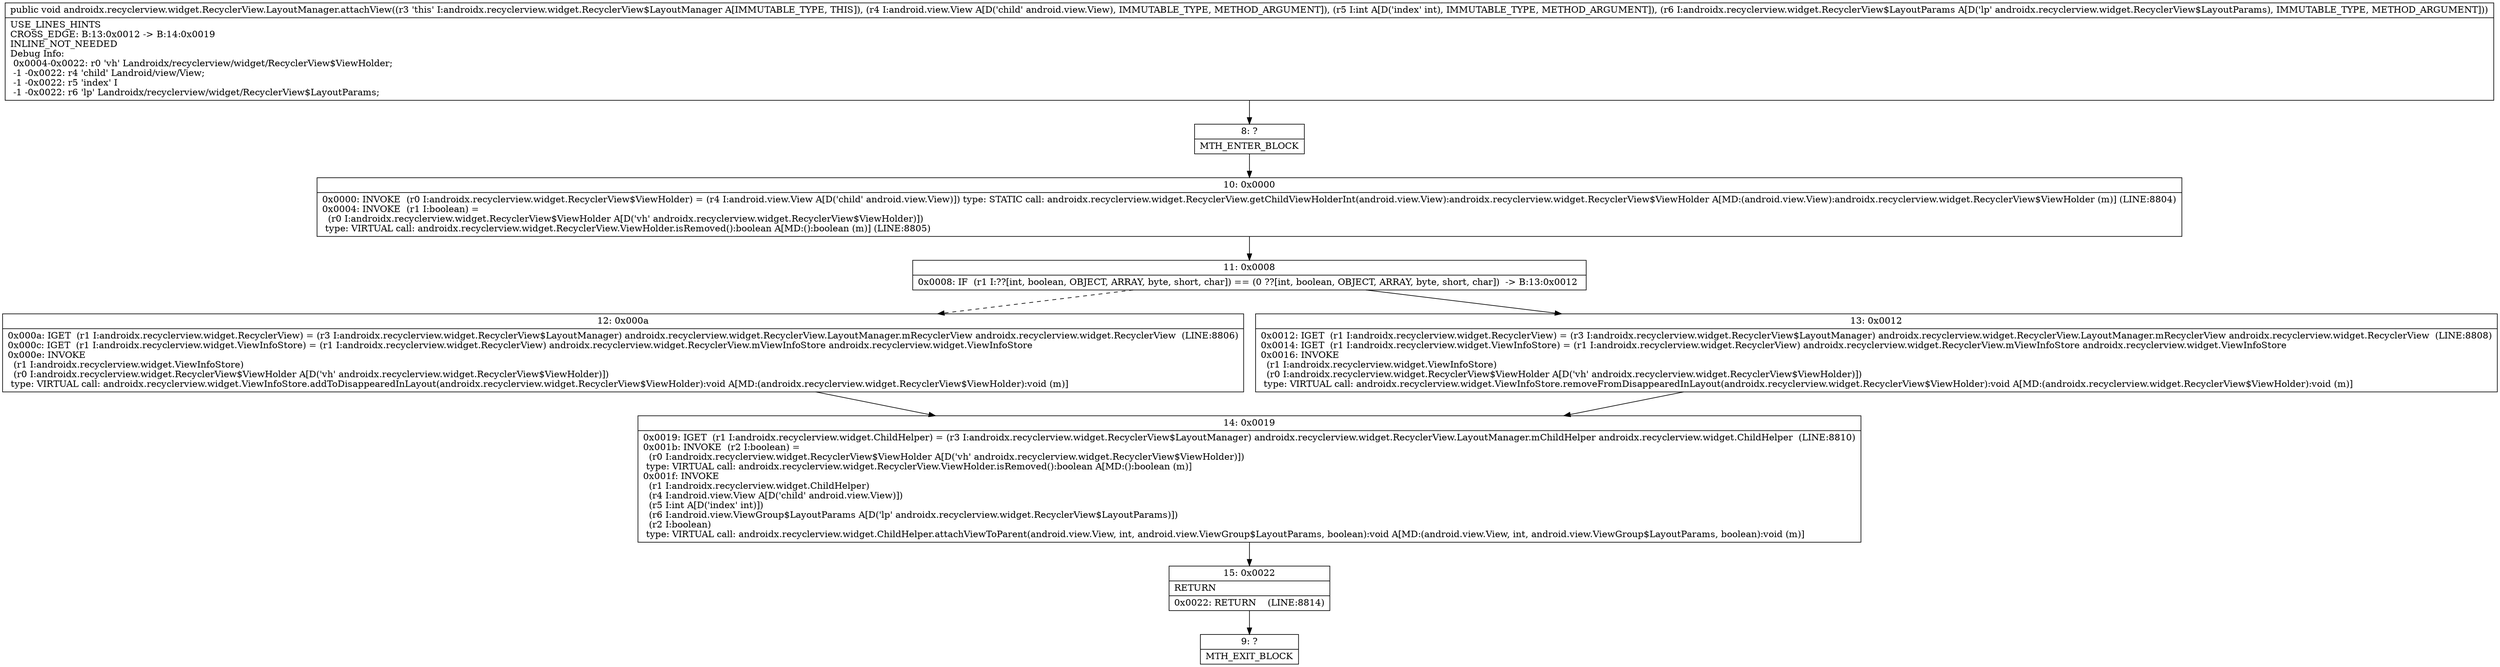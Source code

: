 digraph "CFG forandroidx.recyclerview.widget.RecyclerView.LayoutManager.attachView(Landroid\/view\/View;ILandroidx\/recyclerview\/widget\/RecyclerView$LayoutParams;)V" {
Node_8 [shape=record,label="{8\:\ ?|MTH_ENTER_BLOCK\l}"];
Node_10 [shape=record,label="{10\:\ 0x0000|0x0000: INVOKE  (r0 I:androidx.recyclerview.widget.RecyclerView$ViewHolder) = (r4 I:android.view.View A[D('child' android.view.View)]) type: STATIC call: androidx.recyclerview.widget.RecyclerView.getChildViewHolderInt(android.view.View):androidx.recyclerview.widget.RecyclerView$ViewHolder A[MD:(android.view.View):androidx.recyclerview.widget.RecyclerView$ViewHolder (m)] (LINE:8804)\l0x0004: INVOKE  (r1 I:boolean) = \l  (r0 I:androidx.recyclerview.widget.RecyclerView$ViewHolder A[D('vh' androidx.recyclerview.widget.RecyclerView$ViewHolder)])\l type: VIRTUAL call: androidx.recyclerview.widget.RecyclerView.ViewHolder.isRemoved():boolean A[MD:():boolean (m)] (LINE:8805)\l}"];
Node_11 [shape=record,label="{11\:\ 0x0008|0x0008: IF  (r1 I:??[int, boolean, OBJECT, ARRAY, byte, short, char]) == (0 ??[int, boolean, OBJECT, ARRAY, byte, short, char])  \-\> B:13:0x0012 \l}"];
Node_12 [shape=record,label="{12\:\ 0x000a|0x000a: IGET  (r1 I:androidx.recyclerview.widget.RecyclerView) = (r3 I:androidx.recyclerview.widget.RecyclerView$LayoutManager) androidx.recyclerview.widget.RecyclerView.LayoutManager.mRecyclerView androidx.recyclerview.widget.RecyclerView  (LINE:8806)\l0x000c: IGET  (r1 I:androidx.recyclerview.widget.ViewInfoStore) = (r1 I:androidx.recyclerview.widget.RecyclerView) androidx.recyclerview.widget.RecyclerView.mViewInfoStore androidx.recyclerview.widget.ViewInfoStore \l0x000e: INVOKE  \l  (r1 I:androidx.recyclerview.widget.ViewInfoStore)\l  (r0 I:androidx.recyclerview.widget.RecyclerView$ViewHolder A[D('vh' androidx.recyclerview.widget.RecyclerView$ViewHolder)])\l type: VIRTUAL call: androidx.recyclerview.widget.ViewInfoStore.addToDisappearedInLayout(androidx.recyclerview.widget.RecyclerView$ViewHolder):void A[MD:(androidx.recyclerview.widget.RecyclerView$ViewHolder):void (m)]\l}"];
Node_14 [shape=record,label="{14\:\ 0x0019|0x0019: IGET  (r1 I:androidx.recyclerview.widget.ChildHelper) = (r3 I:androidx.recyclerview.widget.RecyclerView$LayoutManager) androidx.recyclerview.widget.RecyclerView.LayoutManager.mChildHelper androidx.recyclerview.widget.ChildHelper  (LINE:8810)\l0x001b: INVOKE  (r2 I:boolean) = \l  (r0 I:androidx.recyclerview.widget.RecyclerView$ViewHolder A[D('vh' androidx.recyclerview.widget.RecyclerView$ViewHolder)])\l type: VIRTUAL call: androidx.recyclerview.widget.RecyclerView.ViewHolder.isRemoved():boolean A[MD:():boolean (m)]\l0x001f: INVOKE  \l  (r1 I:androidx.recyclerview.widget.ChildHelper)\l  (r4 I:android.view.View A[D('child' android.view.View)])\l  (r5 I:int A[D('index' int)])\l  (r6 I:android.view.ViewGroup$LayoutParams A[D('lp' androidx.recyclerview.widget.RecyclerView$LayoutParams)])\l  (r2 I:boolean)\l type: VIRTUAL call: androidx.recyclerview.widget.ChildHelper.attachViewToParent(android.view.View, int, android.view.ViewGroup$LayoutParams, boolean):void A[MD:(android.view.View, int, android.view.ViewGroup$LayoutParams, boolean):void (m)]\l}"];
Node_15 [shape=record,label="{15\:\ 0x0022|RETURN\l|0x0022: RETURN    (LINE:8814)\l}"];
Node_9 [shape=record,label="{9\:\ ?|MTH_EXIT_BLOCK\l}"];
Node_13 [shape=record,label="{13\:\ 0x0012|0x0012: IGET  (r1 I:androidx.recyclerview.widget.RecyclerView) = (r3 I:androidx.recyclerview.widget.RecyclerView$LayoutManager) androidx.recyclerview.widget.RecyclerView.LayoutManager.mRecyclerView androidx.recyclerview.widget.RecyclerView  (LINE:8808)\l0x0014: IGET  (r1 I:androidx.recyclerview.widget.ViewInfoStore) = (r1 I:androidx.recyclerview.widget.RecyclerView) androidx.recyclerview.widget.RecyclerView.mViewInfoStore androidx.recyclerview.widget.ViewInfoStore \l0x0016: INVOKE  \l  (r1 I:androidx.recyclerview.widget.ViewInfoStore)\l  (r0 I:androidx.recyclerview.widget.RecyclerView$ViewHolder A[D('vh' androidx.recyclerview.widget.RecyclerView$ViewHolder)])\l type: VIRTUAL call: androidx.recyclerview.widget.ViewInfoStore.removeFromDisappearedInLayout(androidx.recyclerview.widget.RecyclerView$ViewHolder):void A[MD:(androidx.recyclerview.widget.RecyclerView$ViewHolder):void (m)]\l}"];
MethodNode[shape=record,label="{public void androidx.recyclerview.widget.RecyclerView.LayoutManager.attachView((r3 'this' I:androidx.recyclerview.widget.RecyclerView$LayoutManager A[IMMUTABLE_TYPE, THIS]), (r4 I:android.view.View A[D('child' android.view.View), IMMUTABLE_TYPE, METHOD_ARGUMENT]), (r5 I:int A[D('index' int), IMMUTABLE_TYPE, METHOD_ARGUMENT]), (r6 I:androidx.recyclerview.widget.RecyclerView$LayoutParams A[D('lp' androidx.recyclerview.widget.RecyclerView$LayoutParams), IMMUTABLE_TYPE, METHOD_ARGUMENT]))  | USE_LINES_HINTS\lCROSS_EDGE: B:13:0x0012 \-\> B:14:0x0019\lINLINE_NOT_NEEDED\lDebug Info:\l  0x0004\-0x0022: r0 'vh' Landroidx\/recyclerview\/widget\/RecyclerView$ViewHolder;\l  \-1 \-0x0022: r4 'child' Landroid\/view\/View;\l  \-1 \-0x0022: r5 'index' I\l  \-1 \-0x0022: r6 'lp' Landroidx\/recyclerview\/widget\/RecyclerView$LayoutParams;\l}"];
MethodNode -> Node_8;Node_8 -> Node_10;
Node_10 -> Node_11;
Node_11 -> Node_12[style=dashed];
Node_11 -> Node_13;
Node_12 -> Node_14;
Node_14 -> Node_15;
Node_15 -> Node_9;
Node_13 -> Node_14;
}


